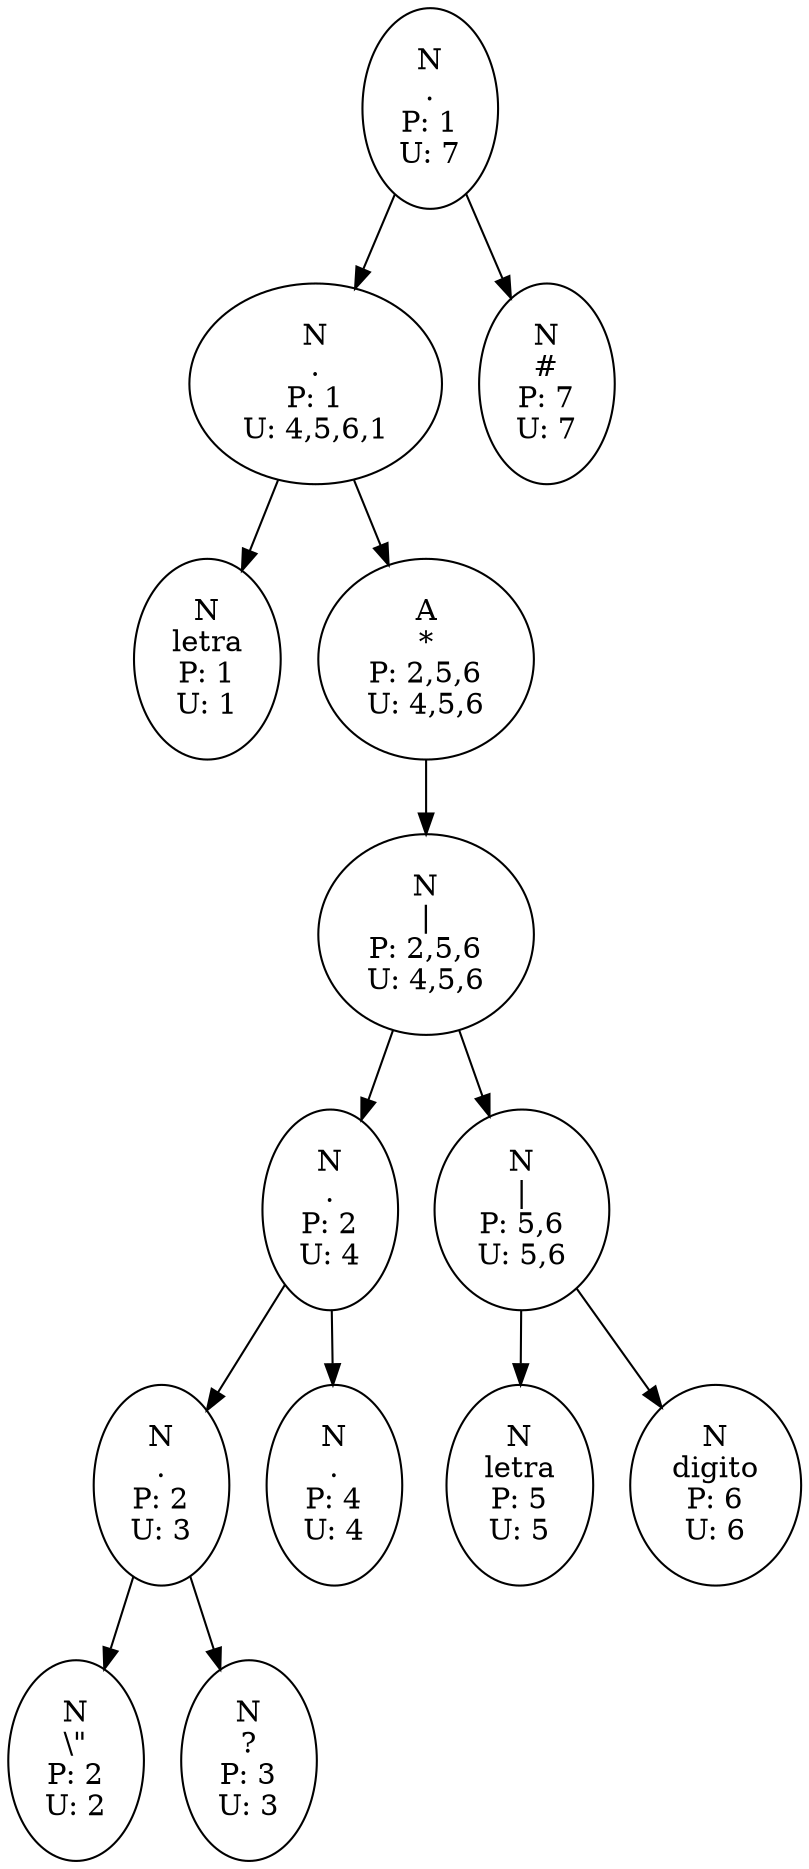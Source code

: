 digraph G{
N7->N1
N1->1
1[label="N
letra
P: 1
U: 1"];
N1[label="N
.
P: 1
U: 4,5,6,1"];
N1->N6
N6->N4
N4->N3
N3->N2
N2->2
2[label="N
\\\"
P: 2
U: 2"];
N2[label="N
.
P: 2
U: 3"];
N2->3
3[label="N
\?
P: 3
U: 3"];
N3[label="N
.
P: 2
U: 4"];
N3->4
4[label="N
.
P: 4
U: 4"];
N4[label="N
|
P: 2,5,6
U: 4,5,6"];
N4->N5
N5->5
5[label="N
letra
P: 5
U: 5"];
N5[label="N
|
P: 5,6
U: 5,6"];
N5->6
6[label="N
digito
P: 6
U: 6"];
N6[label="A
*
P: 2,5,6
U: 4,5,6"];
N7[label="N
.
P: 1
U: 7"];
N7->7
7[label="N
#
P: 7
U: 7"];
}
